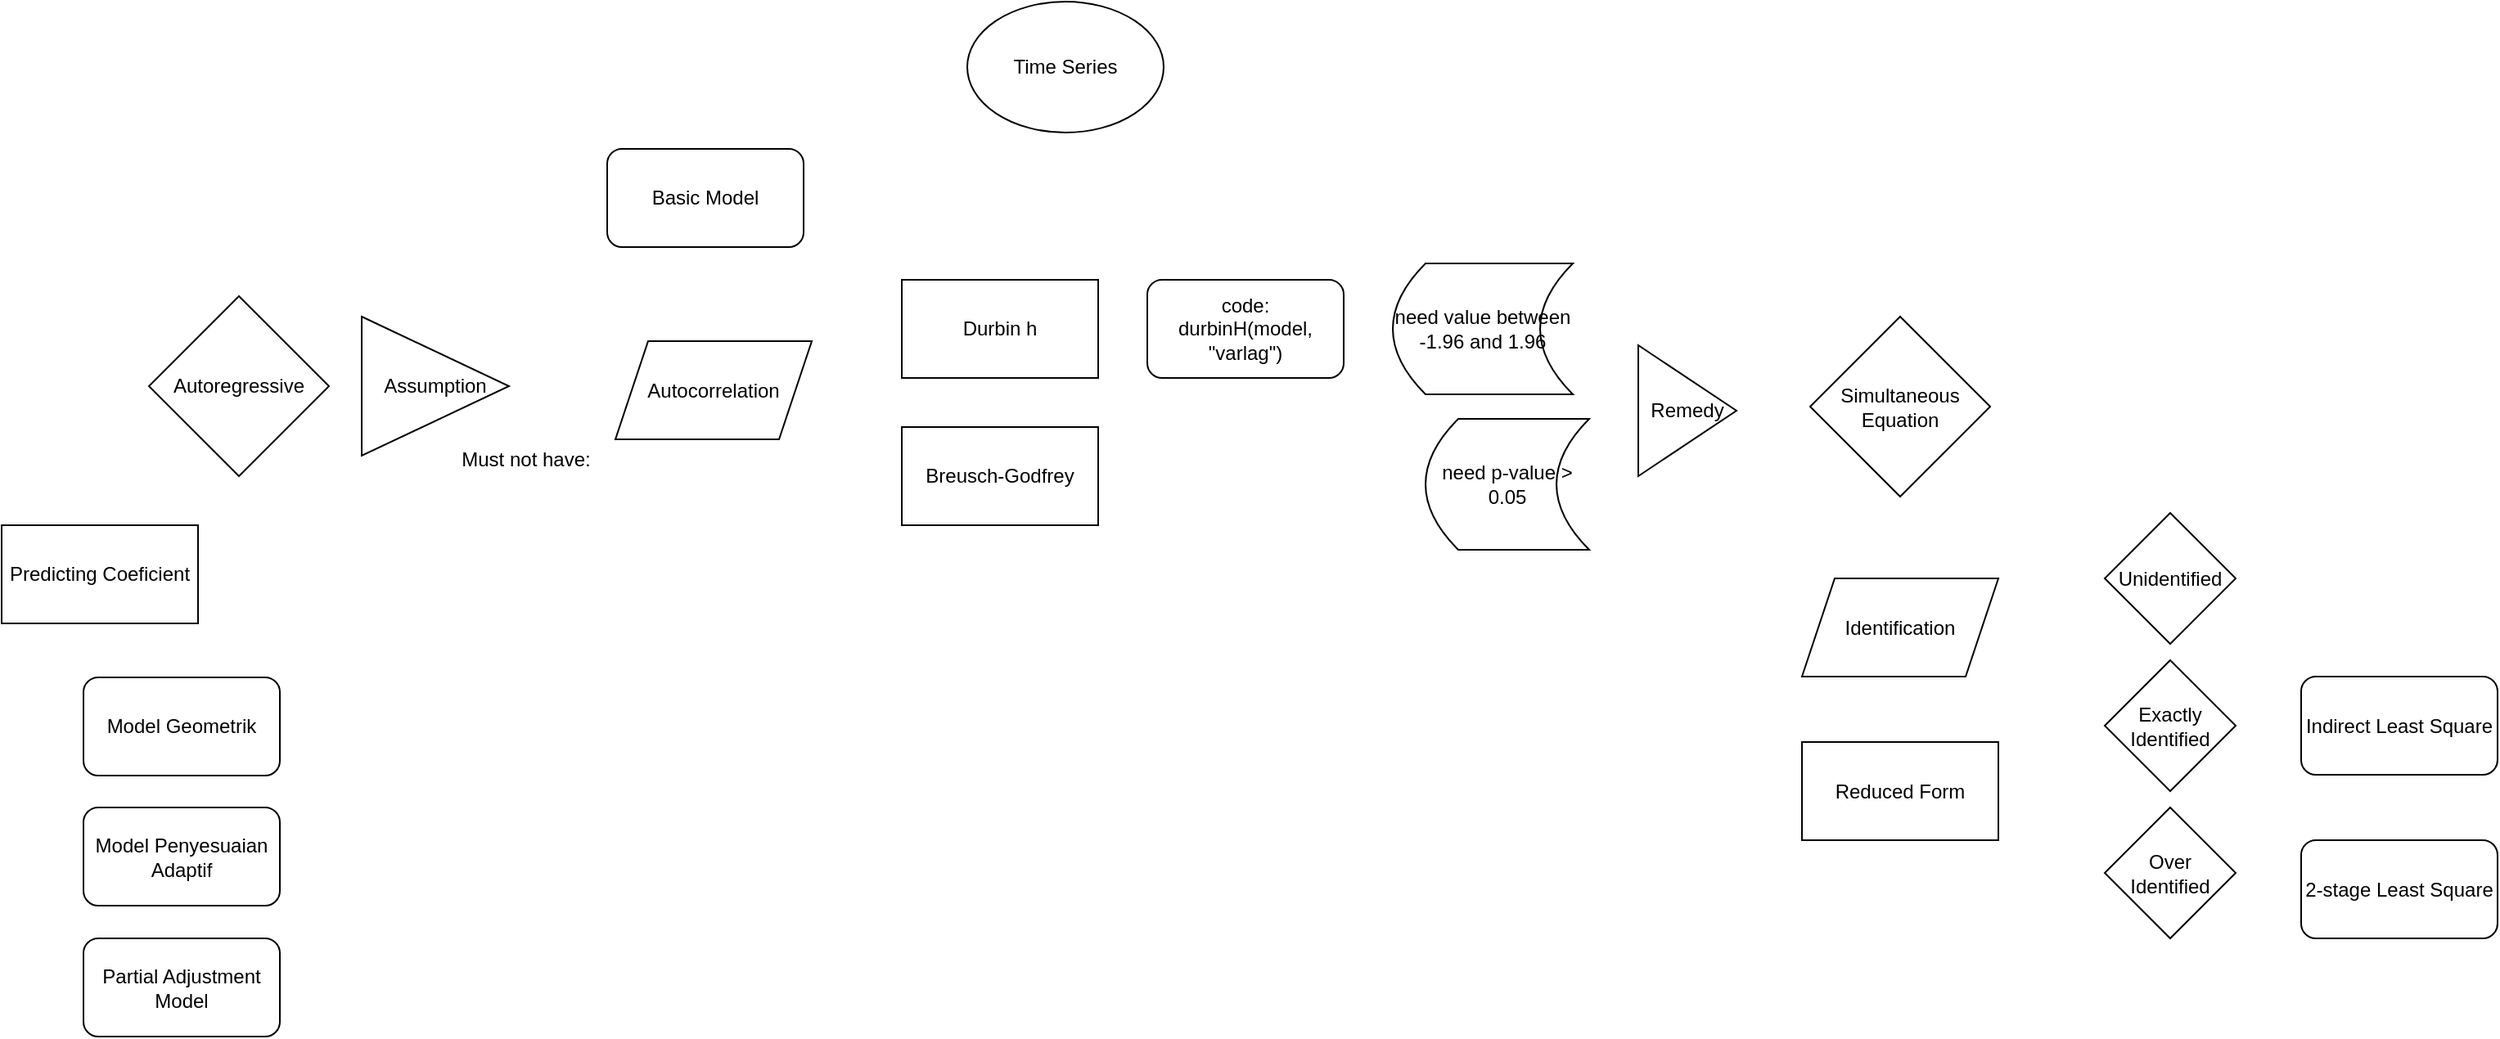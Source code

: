<mxfile version="14.6.13" type="device"><diagram id="DqeF1y-M7GflNu_ZlKch" name="Page-1"><mxGraphModel dx="1808" dy="567" grid="1" gridSize="10" guides="1" tooltips="1" connect="1" arrows="1" fold="1" page="1" pageScale="1" pageWidth="827" pageHeight="1169" math="0" shadow="0"><root><mxCell id="0"/><mxCell id="1" parent="0"/><mxCell id="Accp6wsyQNCq7gbiVxmb-1" value="Time Series" style="ellipse;whiteSpace=wrap;html=1;" vertex="1" parent="1"><mxGeometry x="340" y="70" width="120" height="80" as="geometry"/></mxCell><mxCell id="Accp6wsyQNCq7gbiVxmb-2" value="Basic Model" style="rounded=1;whiteSpace=wrap;html=1;" vertex="1" parent="1"><mxGeometry x="120" y="160" width="120" height="60" as="geometry"/></mxCell><mxCell id="Accp6wsyQNCq7gbiVxmb-3" value="Autoregressive" style="rhombus;whiteSpace=wrap;html=1;" vertex="1" parent="1"><mxGeometry x="-160" y="250" width="110" height="110" as="geometry"/></mxCell><mxCell id="Accp6wsyQNCq7gbiVxmb-4" value="Simultaneous Equation" style="rhombus;whiteSpace=wrap;html=1;" vertex="1" parent="1"><mxGeometry x="855" y="262.5" width="110" height="110" as="geometry"/></mxCell><mxCell id="Accp6wsyQNCq7gbiVxmb-5" value="Identification" style="shape=parallelogram;perimeter=parallelogramPerimeter;whiteSpace=wrap;html=1;fixedSize=1;" vertex="1" parent="1"><mxGeometry x="850" y="422.5" width="120" height="60" as="geometry"/></mxCell><mxCell id="Accp6wsyQNCq7gbiVxmb-6" value="Unidentified" style="rhombus;whiteSpace=wrap;html=1;" vertex="1" parent="1"><mxGeometry x="1035" y="382.5" width="80" height="80" as="geometry"/></mxCell><mxCell id="Accp6wsyQNCq7gbiVxmb-7" value="Exactly Identified" style="rhombus;whiteSpace=wrap;html=1;" vertex="1" parent="1"><mxGeometry x="1035" y="472.5" width="80" height="80" as="geometry"/></mxCell><mxCell id="Accp6wsyQNCq7gbiVxmb-8" value="Over Identified" style="rhombus;whiteSpace=wrap;html=1;" vertex="1" parent="1"><mxGeometry x="1035" y="562.5" width="80" height="80" as="geometry"/></mxCell><mxCell id="Accp6wsyQNCq7gbiVxmb-9" value="Indirect Least Square" style="rounded=1;whiteSpace=wrap;html=1;" vertex="1" parent="1"><mxGeometry x="1155" y="482.5" width="120" height="60" as="geometry"/></mxCell><mxCell id="Accp6wsyQNCq7gbiVxmb-10" value="2-stage Least Square" style="rounded=1;whiteSpace=wrap;html=1;" vertex="1" parent="1"><mxGeometry x="1155" y="582.5" width="120" height="60" as="geometry"/></mxCell><mxCell id="Accp6wsyQNCq7gbiVxmb-11" value="Reduced Form" style="rounded=0;whiteSpace=wrap;html=1;" vertex="1" parent="1"><mxGeometry x="850" y="522.5" width="120" height="60" as="geometry"/></mxCell><mxCell id="Accp6wsyQNCq7gbiVxmb-13" value="Assumption" style="triangle;whiteSpace=wrap;html=1;" vertex="1" parent="1"><mxGeometry x="-30" y="262.5" width="90" height="85" as="geometry"/></mxCell><mxCell id="Accp6wsyQNCq7gbiVxmb-14" value="Autocorrelation" style="shape=parallelogram;perimeter=parallelogramPerimeter;whiteSpace=wrap;html=1;fixedSize=1;" vertex="1" parent="1"><mxGeometry x="125" y="277.5" width="120" height="60" as="geometry"/></mxCell><mxCell id="Accp6wsyQNCq7gbiVxmb-15" value="Must not have:" style="text;html=1;align=center;verticalAlign=middle;resizable=0;points=[];autosize=1;strokeColor=none;" vertex="1" parent="1"><mxGeometry x="25" y="340" width="90" height="20" as="geometry"/></mxCell><mxCell id="Accp6wsyQNCq7gbiVxmb-16" value="Durbin h" style="rounded=0;whiteSpace=wrap;html=1;" vertex="1" parent="1"><mxGeometry x="300" y="240" width="120" height="60" as="geometry"/></mxCell><mxCell id="Accp6wsyQNCq7gbiVxmb-17" value="Breusch-Godfrey" style="rounded=0;whiteSpace=wrap;html=1;" vertex="1" parent="1"><mxGeometry x="300" y="330" width="120" height="60" as="geometry"/></mxCell><mxCell id="Accp6wsyQNCq7gbiVxmb-18" value="need value between -1.96 and 1.96" style="shape=dataStorage;whiteSpace=wrap;html=1;fixedSize=1;" vertex="1" parent="1"><mxGeometry x="600" y="230" width="110" height="80" as="geometry"/></mxCell><mxCell id="Accp6wsyQNCq7gbiVxmb-20" value="need p-value &amp;gt; 0.05" style="shape=dataStorage;whiteSpace=wrap;html=1;fixedSize=1;" vertex="1" parent="1"><mxGeometry x="620" y="325" width="100" height="80" as="geometry"/></mxCell><mxCell id="Accp6wsyQNCq7gbiVxmb-21" value="Remedy" style="triangle;whiteSpace=wrap;html=1;" vertex="1" parent="1"><mxGeometry x="750" y="280" width="60" height="80" as="geometry"/></mxCell><mxCell id="Accp6wsyQNCq7gbiVxmb-23" value="Predicting Coeficient" style="rounded=0;whiteSpace=wrap;html=1;" vertex="1" parent="1"><mxGeometry x="-250" y="390" width="120" height="60" as="geometry"/></mxCell><mxCell id="Accp6wsyQNCq7gbiVxmb-25" value="Model Geometrik" style="rounded=1;whiteSpace=wrap;html=1;" vertex="1" parent="1"><mxGeometry x="-200" y="483" width="120" height="60" as="geometry"/></mxCell><mxCell id="Accp6wsyQNCq7gbiVxmb-26" value="Model Penyesuaian Adaptif" style="rounded=1;whiteSpace=wrap;html=1;" vertex="1" parent="1"><mxGeometry x="-200" y="562.5" width="120" height="60" as="geometry"/></mxCell><mxCell id="Accp6wsyQNCq7gbiVxmb-27" value="Partial Adjustment Model" style="rounded=1;whiteSpace=wrap;html=1;" vertex="1" parent="1"><mxGeometry x="-200" y="642.5" width="120" height="60" as="geometry"/></mxCell><mxCell id="Accp6wsyQNCq7gbiVxmb-28" value="code:&lt;br&gt;durbinH(model, &quot;varlag&quot;)" style="rounded=1;whiteSpace=wrap;html=1;" vertex="1" parent="1"><mxGeometry x="450" y="240" width="120" height="60" as="geometry"/></mxCell></root></mxGraphModel></diagram></mxfile>